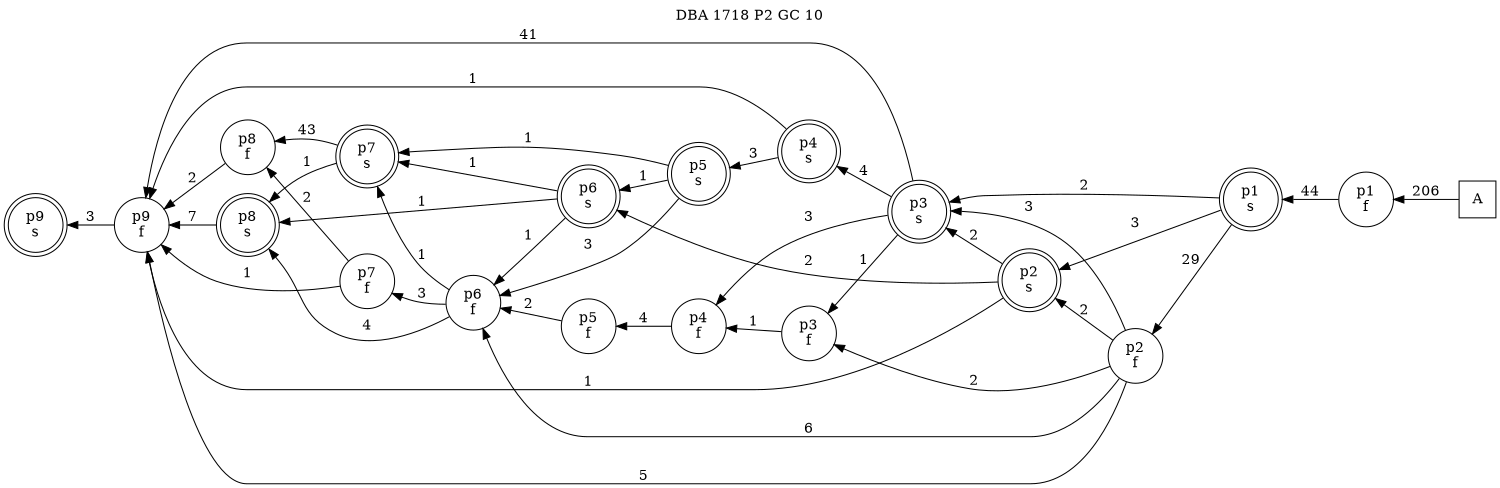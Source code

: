 digraph DBA_1718_P2_GC_10_LOW {
labelloc="tl"
label= " DBA 1718 P2 GC 10 "
rankdir="RL";
graph [ size=" 10 , 10 !"]

"A" [shape="square" label="A"]
"p1_f" [shape="circle" label="p1
f"]
"p1_s" [shape="doublecircle" label="p1
s"]
"p2_f" [shape="circle" label="p2
f"]
"p3_s" [shape="doublecircle" label="p3
s"]
"p4_f" [shape="circle" label="p4
f"]
"p5_f" [shape="circle" label="p5
f"]
"p3_f" [shape="circle" label="p3
f"]
"p4_s" [shape="doublecircle" label="p4
s"]
"p5_s" [shape="doublecircle" label="p5
s"]
"p6_f" [shape="circle" label="p6
f"]
"p7_s" [shape="doublecircle" label="p7
s"]
"p8_f" [shape="circle" label="p8
f"]
"p2_s" [shape="doublecircle" label="p2
s"]
"p6_s" [shape="doublecircle" label="p6
s"]
"p8_s" [shape="doublecircle" label="p8
s"]
"p9_f" [shape="circle" label="p9
f"]
"p7_f" [shape="circle" label="p7
f"]
"p9_s" [shape="doublecircle" label="p9
s"]
"A" -> "p1_f" [ label=206]
"p1_f" -> "p1_s" [ label=44]
"p1_s" -> "p2_f" [ label=29]
"p1_s" -> "p3_s" [ label=2]
"p1_s" -> "p2_s" [ label=3]
"p2_f" -> "p3_s" [ label=3]
"p2_f" -> "p3_f" [ label=2]
"p2_f" -> "p6_f" [ label=6]
"p2_f" -> "p2_s" [ label=2]
"p2_f" -> "p9_f" [ label=5]
"p3_s" -> "p4_f" [ label=3]
"p3_s" -> "p3_f" [ label=1]
"p3_s" -> "p4_s" [ label=4]
"p3_s" -> "p9_f" [ label=41]
"p4_f" -> "p5_f" [ label=4]
"p5_f" -> "p6_f" [ label=2]
"p3_f" -> "p4_f" [ label=1]
"p4_s" -> "p5_s" [ label=3]
"p4_s" -> "p9_f" [ label=1]
"p5_s" -> "p6_f" [ label=3]
"p5_s" -> "p7_s" [ label=1]
"p5_s" -> "p6_s" [ label=1]
"p6_f" -> "p7_s" [ label=1]
"p6_f" -> "p8_s" [ label=4]
"p6_f" -> "p7_f" [ label=3]
"p7_s" -> "p8_f" [ label=43]
"p7_s" -> "p8_s" [ label=1]
"p8_f" -> "p9_f" [ label=2]
"p2_s" -> "p3_s" [ label=2]
"p2_s" -> "p6_s" [ label=2]
"p2_s" -> "p9_f" [ label=1]
"p6_s" -> "p6_f" [ label=1]
"p6_s" -> "p7_s" [ label=1]
"p6_s" -> "p8_s" [ label=1]
"p8_s" -> "p9_f" [ label=7]
"p9_f" -> "p9_s" [ label=3]
"p7_f" -> "p8_f" [ label=2]
"p7_f" -> "p9_f" [ label=1]
}
